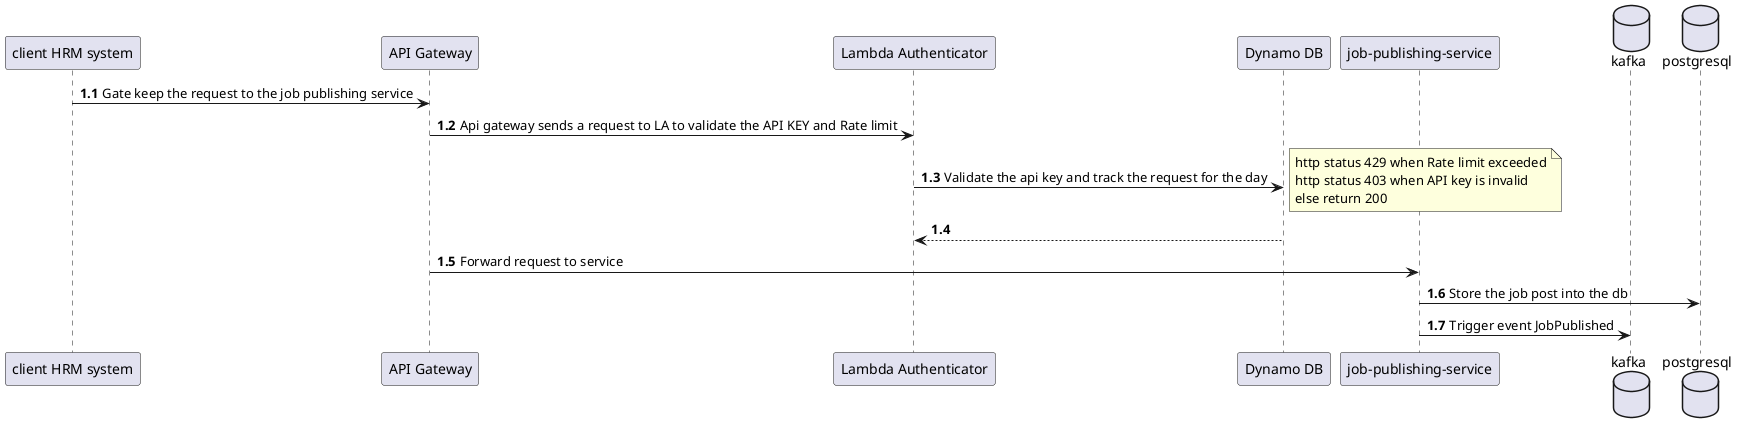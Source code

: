 @startuml
'https://plantuml.com/sequence-diagram

autonumber 1.1

participant "client HRM system" as CHS
participant "API Gateway" as AG
participant "Lambda Authenticator" as LA
participant "Dynamo DB" as Dynamo
participant "job-publishing-service" as JPS
database kafka
database postgresql

CHS -> AG: Gate keep the request to the job publishing service
AG -> LA: Api gateway sends a request to LA to validate the API KEY and Rate limit
LA -> Dynamo: Validate the api key and track the request for the day
    note right
        http status 429 when Rate limit exceeded
        http status 403 when API key is invalid
        else return 200
    end note
    return
AG -> JPS: Forward request to service
JPS -> postgresql: Store the job post into the db
JPS -> kafka: Trigger event JobPublished

@enduml